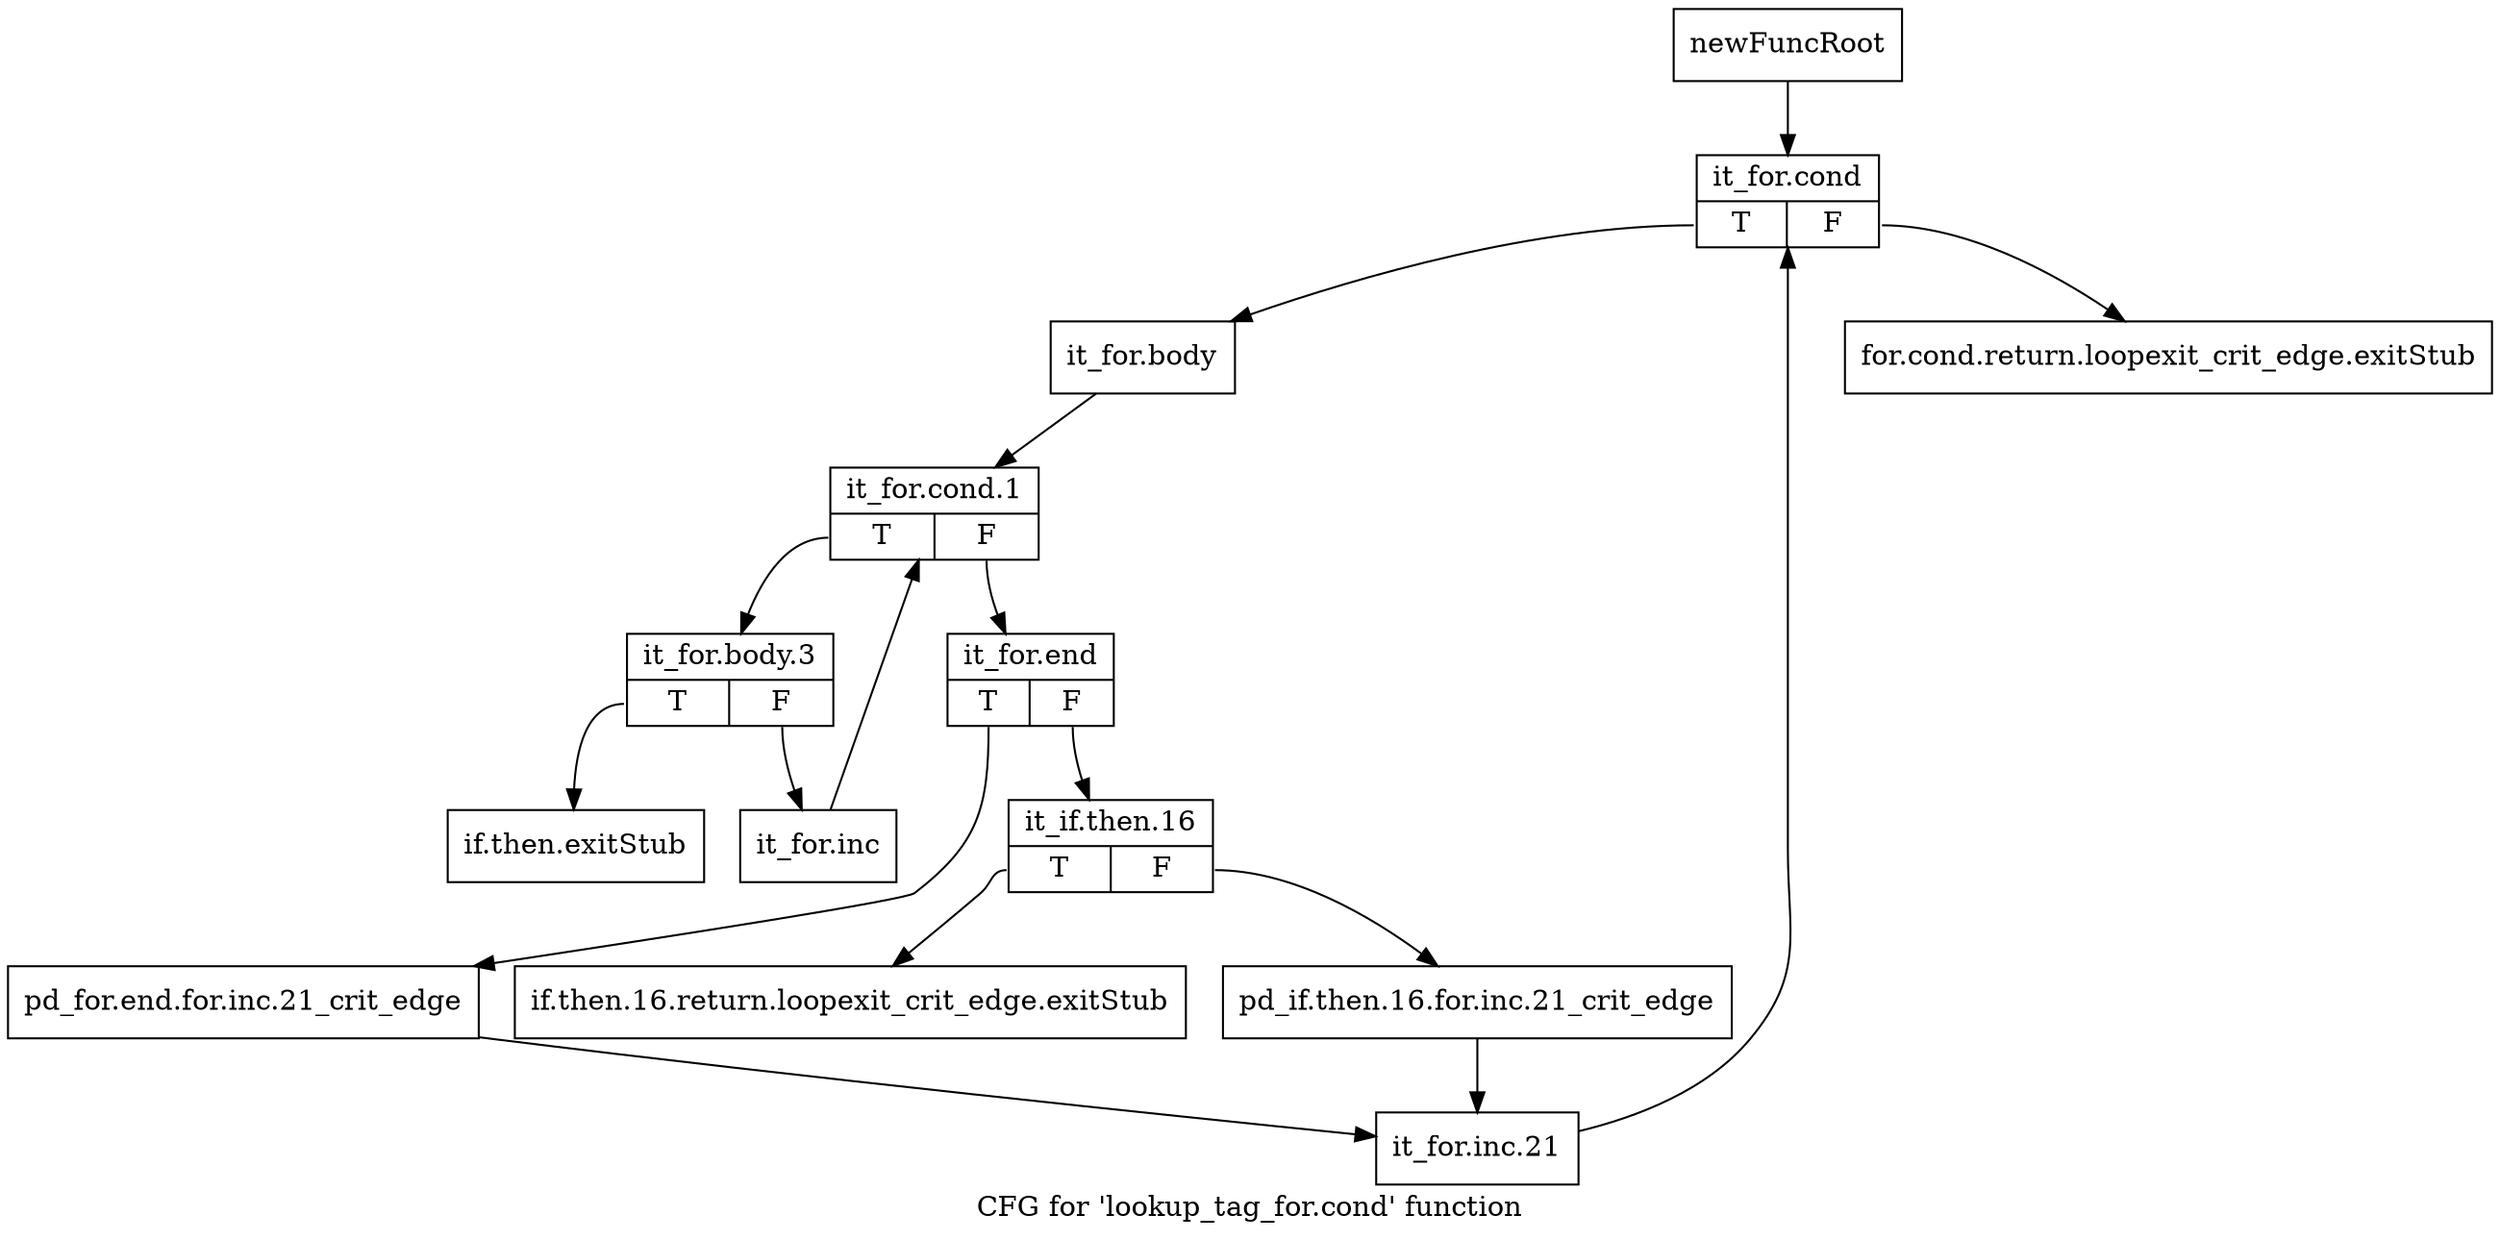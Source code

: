 digraph "CFG for 'lookup_tag_for.cond' function" {
	label="CFG for 'lookup_tag_for.cond' function";

	Node0x9fc6350 [shape=record,label="{newFuncRoot}"];
	Node0x9fc6350 -> Node0xa006e70;
	Node0xa006d80 [shape=record,label="{for.cond.return.loopexit_crit_edge.exitStub}"];
	Node0xa006dd0 [shape=record,label="{if.then.16.return.loopexit_crit_edge.exitStub}"];
	Node0xa006e20 [shape=record,label="{if.then.exitStub}"];
	Node0xa006e70 [shape=record,label="{it_for.cond|{<s0>T|<s1>F}}"];
	Node0xa006e70:s0 -> Node0xa006ec0;
	Node0xa006e70:s1 -> Node0xa006d80;
	Node0xa006ec0 [shape=record,label="{it_for.body}"];
	Node0xa006ec0 -> Node0xa006f10;
	Node0xa006f10 [shape=record,label="{it_for.cond.1|{<s0>T|<s1>F}}"];
	Node0xa006f10:s0 -> Node0xa0070f0;
	Node0xa006f10:s1 -> Node0xa006f60;
	Node0xa006f60 [shape=record,label="{it_for.end|{<s0>T|<s1>F}}"];
	Node0xa006f60:s0 -> Node0xa007050;
	Node0xa006f60:s1 -> Node0xa006fb0;
	Node0xa006fb0 [shape=record,label="{it_if.then.16|{<s0>T|<s1>F}}"];
	Node0xa006fb0:s0 -> Node0xa006dd0;
	Node0xa006fb0:s1 -> Node0xa007000;
	Node0xa007000 [shape=record,label="{pd_if.then.16.for.inc.21_crit_edge}"];
	Node0xa007000 -> Node0xa0070a0;
	Node0xa007050 [shape=record,label="{pd_for.end.for.inc.21_crit_edge}"];
	Node0xa007050 -> Node0xa0070a0;
	Node0xa0070a0 [shape=record,label="{it_for.inc.21}"];
	Node0xa0070a0 -> Node0xa006e70;
	Node0xa0070f0 [shape=record,label="{it_for.body.3|{<s0>T|<s1>F}}"];
	Node0xa0070f0:s0 -> Node0xa006e20;
	Node0xa0070f0:s1 -> Node0xa007140;
	Node0xa007140 [shape=record,label="{it_for.inc}"];
	Node0xa007140 -> Node0xa006f10;
}
